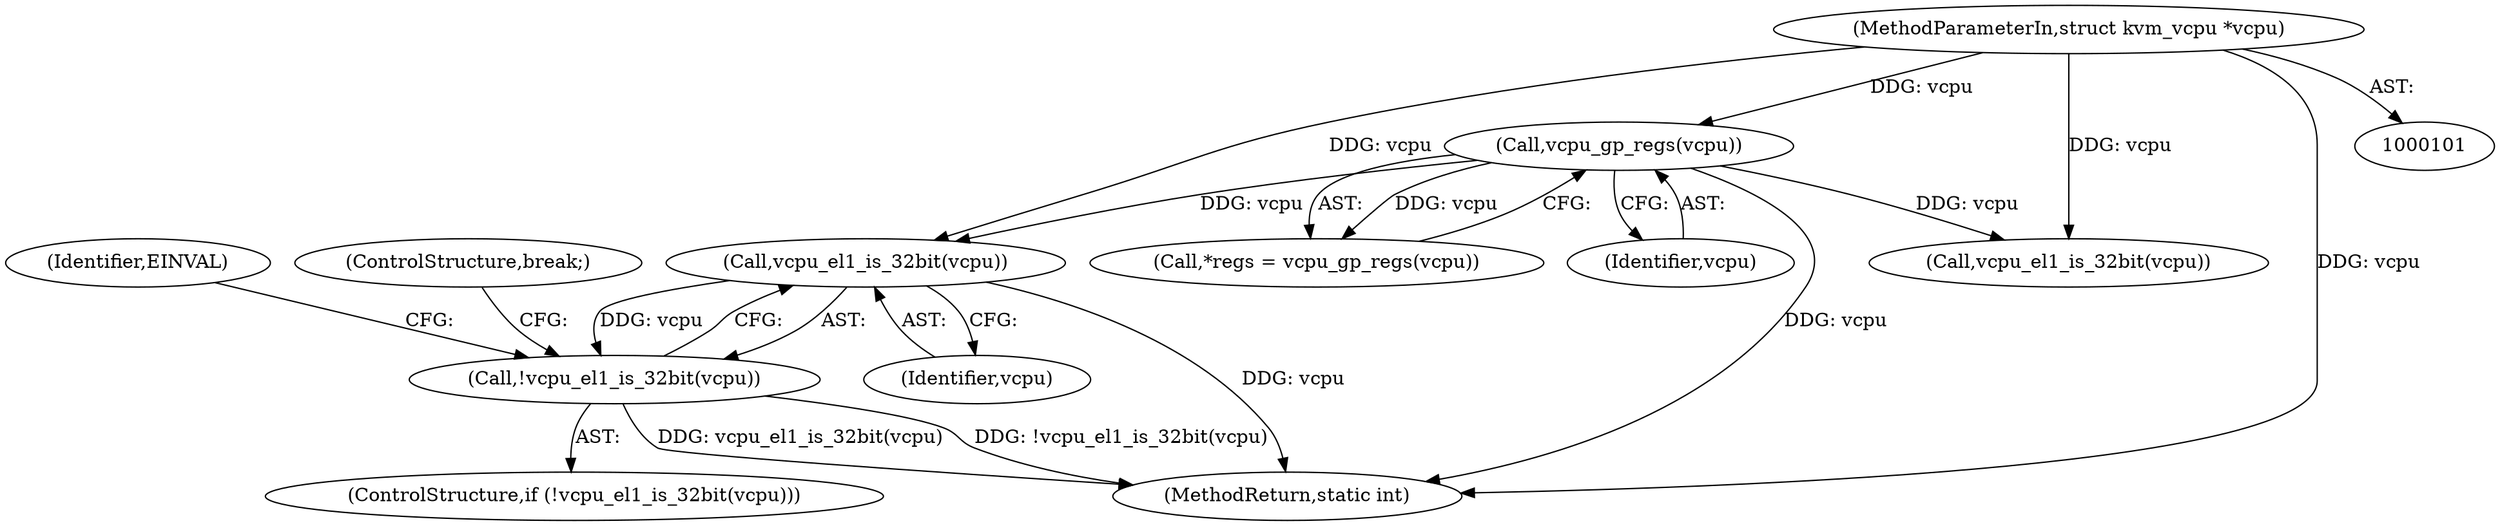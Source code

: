 digraph "0_linux_2a3f93459d689d990b3ecfbe782fec89b97d3279@pointer" {
"1000231" [label="(Call,vcpu_el1_is_32bit(vcpu))"];
"1000118" [label="(Call,vcpu_gp_regs(vcpu))"];
"1000102" [label="(MethodParameterIn,struct kvm_vcpu *vcpu)"];
"1000230" [label="(Call,!vcpu_el1_is_32bit(vcpu))"];
"1000102" [label="(MethodParameterIn,struct kvm_vcpu *vcpu)"];
"1000235" [label="(Identifier,EINVAL)"];
"1000241" [label="(Call,vcpu_el1_is_32bit(vcpu))"];
"1000231" [label="(Call,vcpu_el1_is_32bit(vcpu))"];
"1000118" [label="(Call,vcpu_gp_regs(vcpu))"];
"1000267" [label="(MethodReturn,static int)"];
"1000232" [label="(Identifier,vcpu)"];
"1000236" [label="(ControlStructure,break;)"];
"1000119" [label="(Identifier,vcpu)"];
"1000230" [label="(Call,!vcpu_el1_is_32bit(vcpu))"];
"1000116" [label="(Call,*regs = vcpu_gp_regs(vcpu))"];
"1000229" [label="(ControlStructure,if (!vcpu_el1_is_32bit(vcpu)))"];
"1000231" -> "1000230"  [label="AST: "];
"1000231" -> "1000232"  [label="CFG: "];
"1000232" -> "1000231"  [label="AST: "];
"1000230" -> "1000231"  [label="CFG: "];
"1000231" -> "1000267"  [label="DDG: vcpu"];
"1000231" -> "1000230"  [label="DDG: vcpu"];
"1000118" -> "1000231"  [label="DDG: vcpu"];
"1000102" -> "1000231"  [label="DDG: vcpu"];
"1000118" -> "1000116"  [label="AST: "];
"1000118" -> "1000119"  [label="CFG: "];
"1000119" -> "1000118"  [label="AST: "];
"1000116" -> "1000118"  [label="CFG: "];
"1000118" -> "1000267"  [label="DDG: vcpu"];
"1000118" -> "1000116"  [label="DDG: vcpu"];
"1000102" -> "1000118"  [label="DDG: vcpu"];
"1000118" -> "1000241"  [label="DDG: vcpu"];
"1000102" -> "1000101"  [label="AST: "];
"1000102" -> "1000267"  [label="DDG: vcpu"];
"1000102" -> "1000241"  [label="DDG: vcpu"];
"1000230" -> "1000229"  [label="AST: "];
"1000235" -> "1000230"  [label="CFG: "];
"1000236" -> "1000230"  [label="CFG: "];
"1000230" -> "1000267"  [label="DDG: vcpu_el1_is_32bit(vcpu)"];
"1000230" -> "1000267"  [label="DDG: !vcpu_el1_is_32bit(vcpu)"];
}
